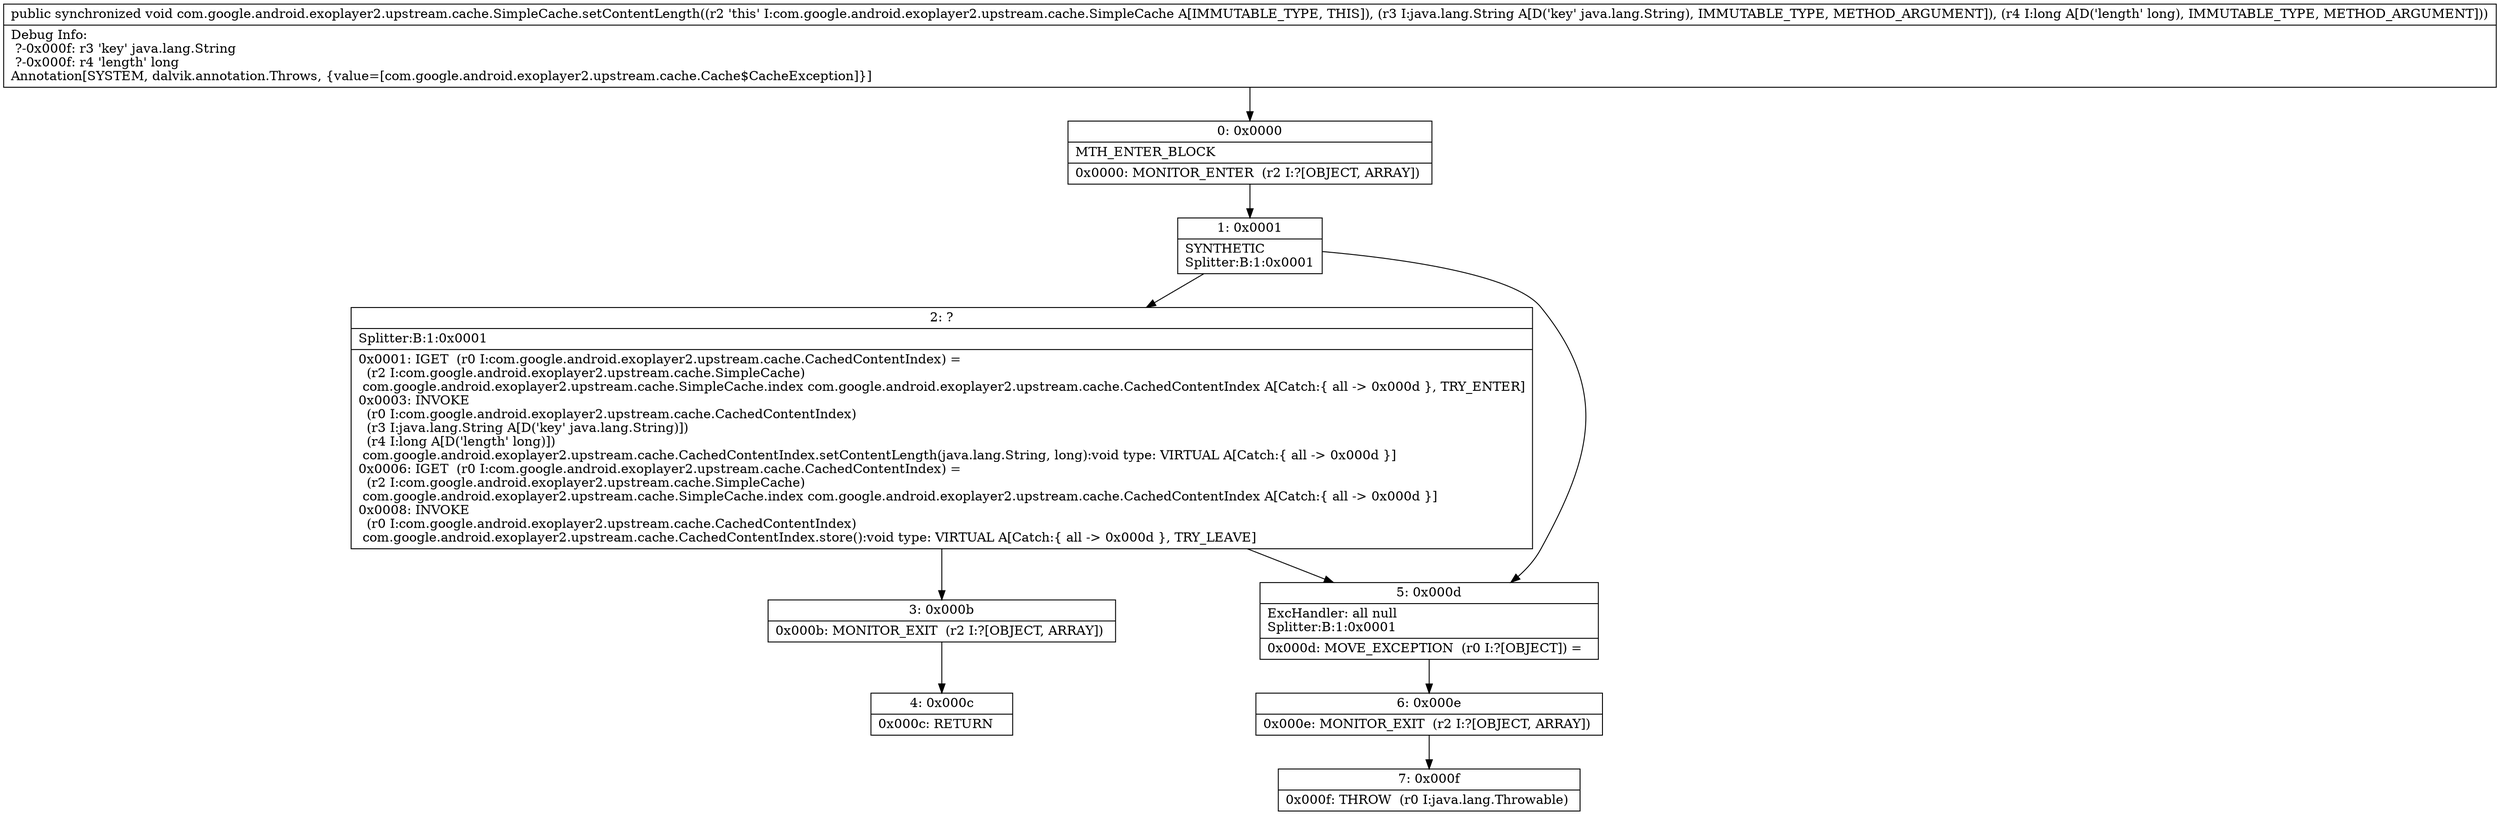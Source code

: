 digraph "CFG forcom.google.android.exoplayer2.upstream.cache.SimpleCache.setContentLength(Ljava\/lang\/String;J)V" {
Node_0 [shape=record,label="{0\:\ 0x0000|MTH_ENTER_BLOCK\l|0x0000: MONITOR_ENTER  (r2 I:?[OBJECT, ARRAY]) \l}"];
Node_1 [shape=record,label="{1\:\ 0x0001|SYNTHETIC\lSplitter:B:1:0x0001\l}"];
Node_2 [shape=record,label="{2\:\ ?|Splitter:B:1:0x0001\l|0x0001: IGET  (r0 I:com.google.android.exoplayer2.upstream.cache.CachedContentIndex) = \l  (r2 I:com.google.android.exoplayer2.upstream.cache.SimpleCache)\l com.google.android.exoplayer2.upstream.cache.SimpleCache.index com.google.android.exoplayer2.upstream.cache.CachedContentIndex A[Catch:\{ all \-\> 0x000d \}, TRY_ENTER]\l0x0003: INVOKE  \l  (r0 I:com.google.android.exoplayer2.upstream.cache.CachedContentIndex)\l  (r3 I:java.lang.String A[D('key' java.lang.String)])\l  (r4 I:long A[D('length' long)])\l com.google.android.exoplayer2.upstream.cache.CachedContentIndex.setContentLength(java.lang.String, long):void type: VIRTUAL A[Catch:\{ all \-\> 0x000d \}]\l0x0006: IGET  (r0 I:com.google.android.exoplayer2.upstream.cache.CachedContentIndex) = \l  (r2 I:com.google.android.exoplayer2.upstream.cache.SimpleCache)\l com.google.android.exoplayer2.upstream.cache.SimpleCache.index com.google.android.exoplayer2.upstream.cache.CachedContentIndex A[Catch:\{ all \-\> 0x000d \}]\l0x0008: INVOKE  \l  (r0 I:com.google.android.exoplayer2.upstream.cache.CachedContentIndex)\l com.google.android.exoplayer2.upstream.cache.CachedContentIndex.store():void type: VIRTUAL A[Catch:\{ all \-\> 0x000d \}, TRY_LEAVE]\l}"];
Node_3 [shape=record,label="{3\:\ 0x000b|0x000b: MONITOR_EXIT  (r2 I:?[OBJECT, ARRAY]) \l}"];
Node_4 [shape=record,label="{4\:\ 0x000c|0x000c: RETURN   \l}"];
Node_5 [shape=record,label="{5\:\ 0x000d|ExcHandler: all null\lSplitter:B:1:0x0001\l|0x000d: MOVE_EXCEPTION  (r0 I:?[OBJECT]) =  \l}"];
Node_6 [shape=record,label="{6\:\ 0x000e|0x000e: MONITOR_EXIT  (r2 I:?[OBJECT, ARRAY]) \l}"];
Node_7 [shape=record,label="{7\:\ 0x000f|0x000f: THROW  (r0 I:java.lang.Throwable) \l}"];
MethodNode[shape=record,label="{public synchronized void com.google.android.exoplayer2.upstream.cache.SimpleCache.setContentLength((r2 'this' I:com.google.android.exoplayer2.upstream.cache.SimpleCache A[IMMUTABLE_TYPE, THIS]), (r3 I:java.lang.String A[D('key' java.lang.String), IMMUTABLE_TYPE, METHOD_ARGUMENT]), (r4 I:long A[D('length' long), IMMUTABLE_TYPE, METHOD_ARGUMENT]))  | Debug Info:\l  ?\-0x000f: r3 'key' java.lang.String\l  ?\-0x000f: r4 'length' long\lAnnotation[SYSTEM, dalvik.annotation.Throws, \{value=[com.google.android.exoplayer2.upstream.cache.Cache$CacheException]\}]\l}"];
MethodNode -> Node_0;
Node_0 -> Node_1;
Node_1 -> Node_2;
Node_1 -> Node_5;
Node_2 -> Node_3;
Node_2 -> Node_5;
Node_3 -> Node_4;
Node_5 -> Node_6;
Node_6 -> Node_7;
}

